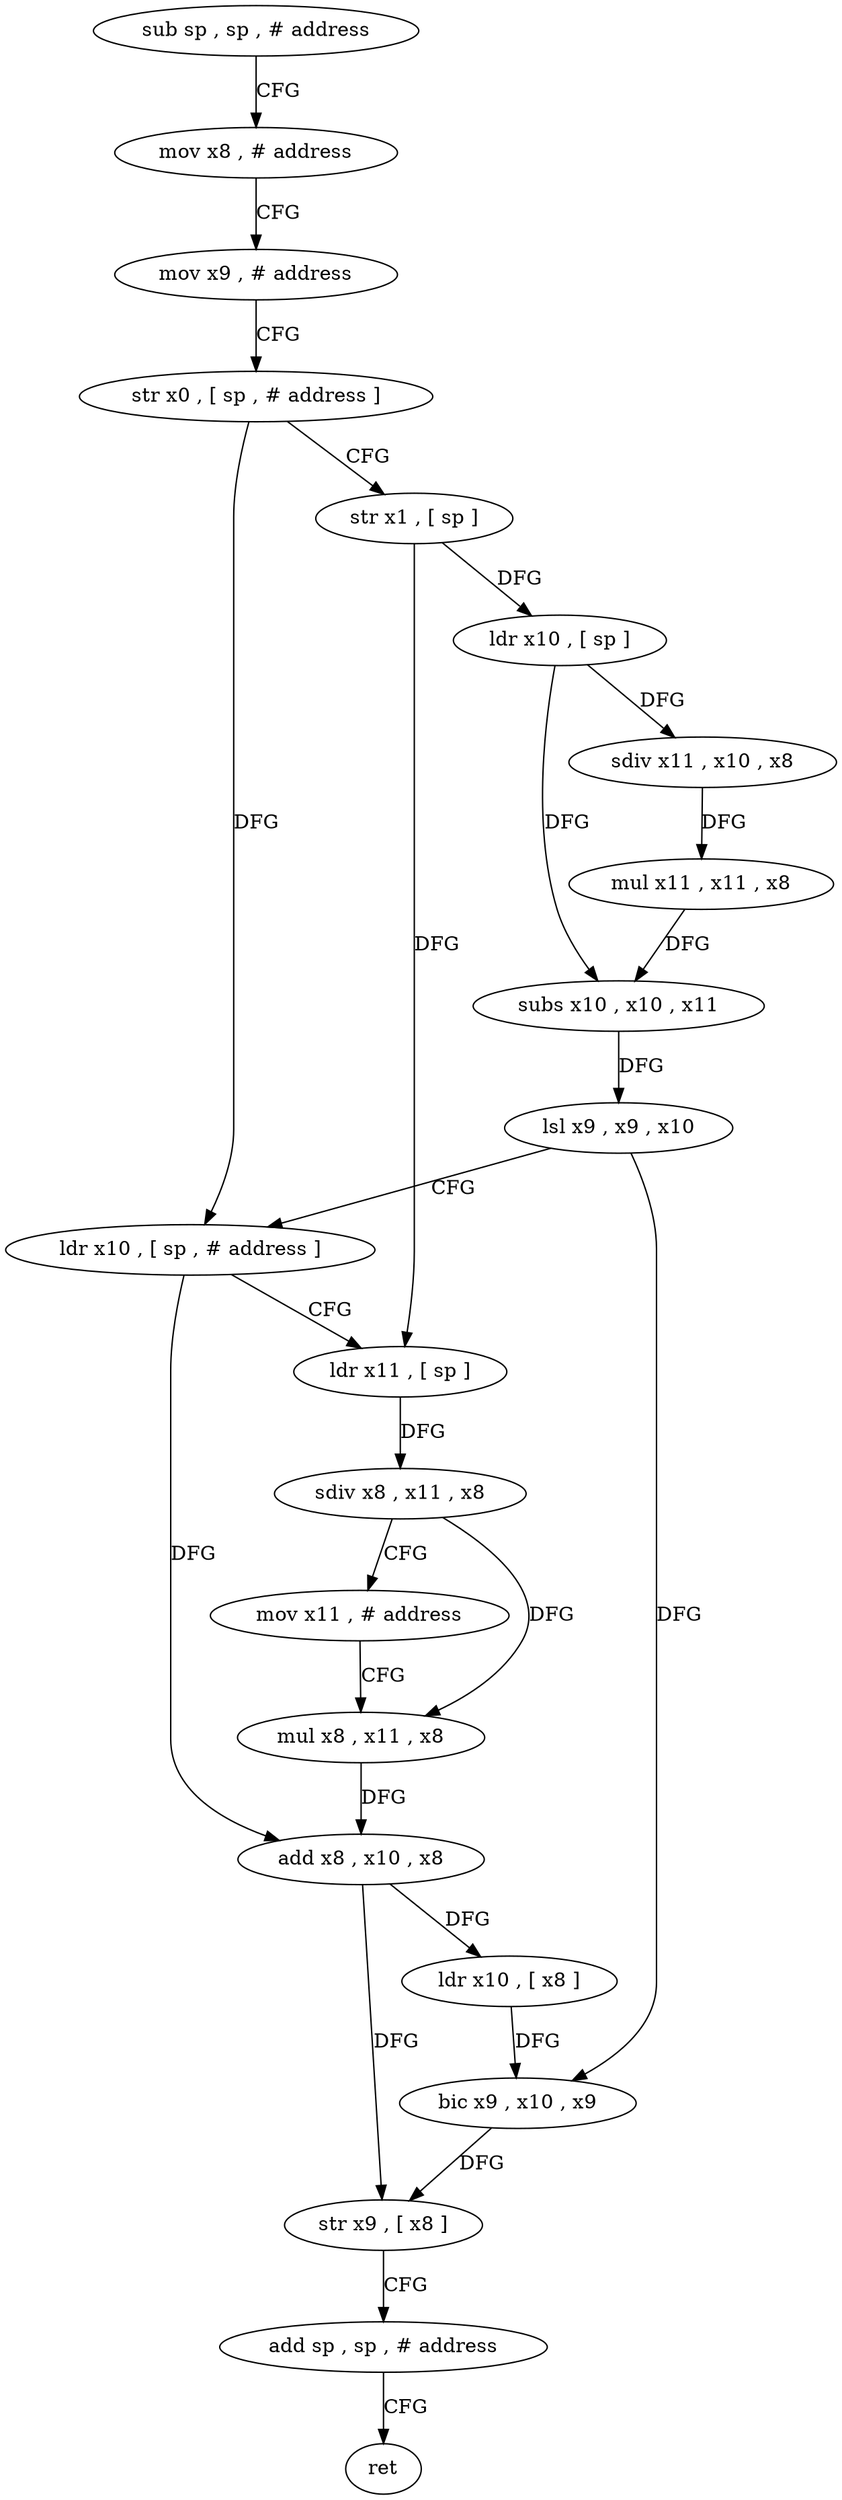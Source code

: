 digraph "func" {
"4317544" [label = "sub sp , sp , # address" ]
"4317548" [label = "mov x8 , # address" ]
"4317552" [label = "mov x9 , # address" ]
"4317556" [label = "str x0 , [ sp , # address ]" ]
"4317560" [label = "str x1 , [ sp ]" ]
"4317564" [label = "ldr x10 , [ sp ]" ]
"4317568" [label = "sdiv x11 , x10 , x8" ]
"4317572" [label = "mul x11 , x11 , x8" ]
"4317576" [label = "subs x10 , x10 , x11" ]
"4317580" [label = "lsl x9 , x9 , x10" ]
"4317584" [label = "ldr x10 , [ sp , # address ]" ]
"4317588" [label = "ldr x11 , [ sp ]" ]
"4317592" [label = "sdiv x8 , x11 , x8" ]
"4317596" [label = "mov x11 , # address" ]
"4317600" [label = "mul x8 , x11 , x8" ]
"4317604" [label = "add x8 , x10 , x8" ]
"4317608" [label = "ldr x10 , [ x8 ]" ]
"4317612" [label = "bic x9 , x10 , x9" ]
"4317616" [label = "str x9 , [ x8 ]" ]
"4317620" [label = "add sp , sp , # address" ]
"4317624" [label = "ret" ]
"4317544" -> "4317548" [ label = "CFG" ]
"4317548" -> "4317552" [ label = "CFG" ]
"4317552" -> "4317556" [ label = "CFG" ]
"4317556" -> "4317560" [ label = "CFG" ]
"4317556" -> "4317584" [ label = "DFG" ]
"4317560" -> "4317564" [ label = "DFG" ]
"4317560" -> "4317588" [ label = "DFG" ]
"4317564" -> "4317568" [ label = "DFG" ]
"4317564" -> "4317576" [ label = "DFG" ]
"4317568" -> "4317572" [ label = "DFG" ]
"4317572" -> "4317576" [ label = "DFG" ]
"4317576" -> "4317580" [ label = "DFG" ]
"4317580" -> "4317584" [ label = "CFG" ]
"4317580" -> "4317612" [ label = "DFG" ]
"4317584" -> "4317588" [ label = "CFG" ]
"4317584" -> "4317604" [ label = "DFG" ]
"4317588" -> "4317592" [ label = "DFG" ]
"4317592" -> "4317596" [ label = "CFG" ]
"4317592" -> "4317600" [ label = "DFG" ]
"4317596" -> "4317600" [ label = "CFG" ]
"4317600" -> "4317604" [ label = "DFG" ]
"4317604" -> "4317608" [ label = "DFG" ]
"4317604" -> "4317616" [ label = "DFG" ]
"4317608" -> "4317612" [ label = "DFG" ]
"4317612" -> "4317616" [ label = "DFG" ]
"4317616" -> "4317620" [ label = "CFG" ]
"4317620" -> "4317624" [ label = "CFG" ]
}
